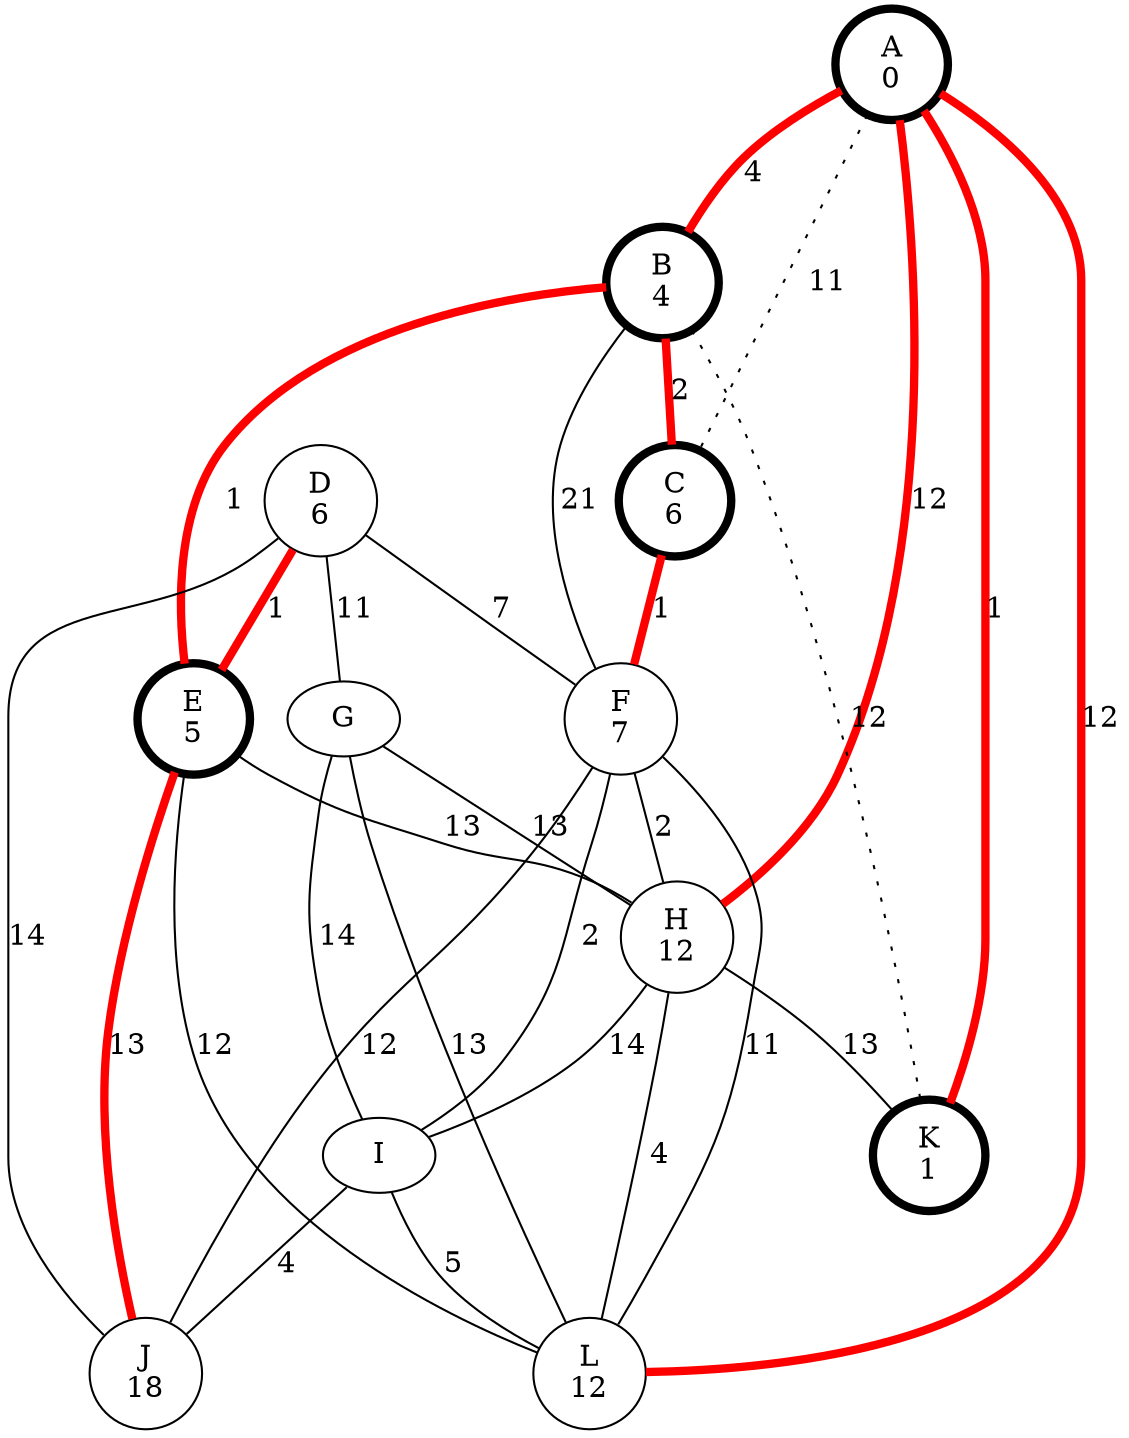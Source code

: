 graph {
  A [label="A\n0" penwidth=4];
  B [label="B\n4" penwidth=4];
  C [label="C\n6" penwidth=4];
  D [label="D\n6"];
  E [label="E\n5" penwidth=4];
  F [label="F\n7"];
  G;
  H [label="H\n12"];
  I;
  J [label="J\n18"];
  K [label="K\n1" penwidth=4];
  L [label="L\n12"];

  A -- C [label=11 style=dotted]
  A -- H [label=12 penwidth=4 color=red]
  A -- L [label=12 penwidth=4 color=red]
  A -- B [label=4 penwidth=4 color=red]
  A -- K [label=1 penwidth=4 color=red]
  B -- C [label=2 penwidth=4 color=red]
  B -- F [label=21]
  B -- E [label=1 penwidth=4 color=red]
  B -- K [label=12 style=dotted]
  C -- F [label=1 penwidth=4 color=red]
  D -- G [label=11]
  D -- J [label=14]
  D -- F [label=7]
  D -- E [label=1 penwidth=4 color=red]
  E -- H [label=13]
  E -- J [label=13 penwidth=4 color=red]
  E -- L [label=12]
  F -- H [label=2]
  F -- I [label=2]
  F -- J [label=12]
  F -- L [label=11]
  G -- H [label=13]
  G -- I [label=14]
  G -- L [label=13]
  H -- I [label=14]
  H -- L [label=4]
  H -- K [label=13]
  I -- J [label=4]
  I -- L [label=5]
}

